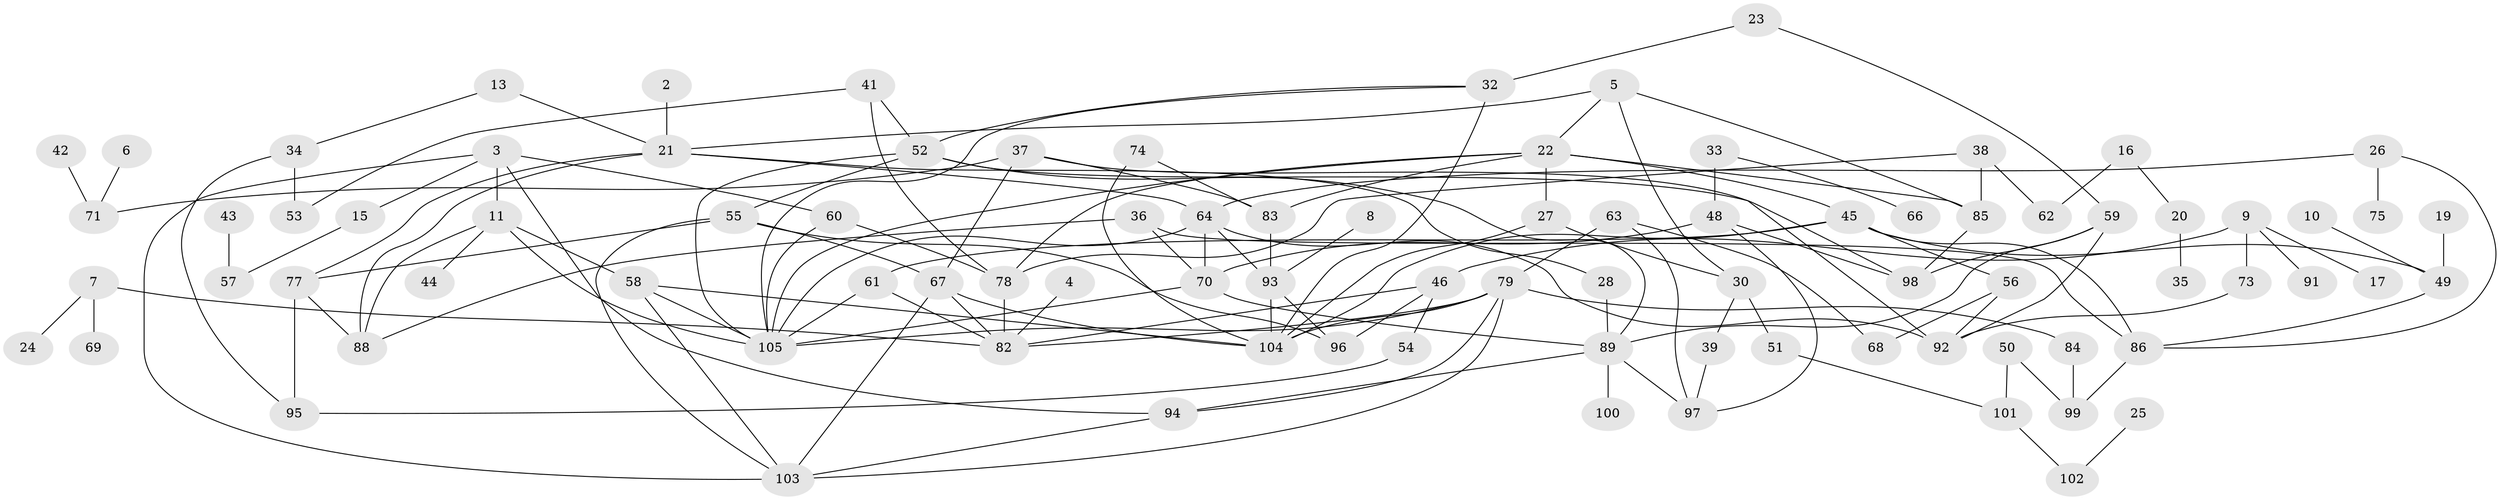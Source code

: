 // original degree distribution, {5: 0.10738255033557047, 0: 0.09395973154362416, 3: 0.2080536912751678, 1: 0.2080536912751678, 2: 0.22818791946308725, 4: 0.10067114093959731, 7: 0.026845637583892617, 6: 0.013422818791946308, 8: 0.013422818791946308}
// Generated by graph-tools (version 1.1) at 2025/35/03/04/25 23:35:49]
// undirected, 90 vertices, 147 edges
graph export_dot {
  node [color=gray90,style=filled];
  2;
  3;
  4;
  5;
  6;
  7;
  8;
  9;
  10;
  11;
  13;
  15;
  16;
  17;
  19;
  20;
  21;
  22;
  23;
  24;
  25;
  26;
  27;
  28;
  30;
  32;
  33;
  34;
  35;
  36;
  37;
  38;
  39;
  41;
  42;
  43;
  44;
  45;
  46;
  48;
  49;
  50;
  51;
  52;
  53;
  54;
  55;
  56;
  57;
  58;
  59;
  60;
  61;
  62;
  63;
  64;
  66;
  67;
  68;
  69;
  70;
  71;
  73;
  74;
  75;
  77;
  78;
  79;
  82;
  83;
  84;
  85;
  86;
  88;
  89;
  91;
  92;
  93;
  94;
  95;
  96;
  97;
  98;
  99;
  100;
  101;
  102;
  103;
  104;
  105;
  2 -- 21 [weight=1.0];
  3 -- 11 [weight=1.0];
  3 -- 15 [weight=1.0];
  3 -- 60 [weight=1.0];
  3 -- 94 [weight=1.0];
  3 -- 103 [weight=1.0];
  4 -- 82 [weight=1.0];
  5 -- 21 [weight=1.0];
  5 -- 22 [weight=1.0];
  5 -- 30 [weight=1.0];
  5 -- 85 [weight=1.0];
  6 -- 71 [weight=1.0];
  7 -- 24 [weight=1.0];
  7 -- 69 [weight=1.0];
  7 -- 82 [weight=1.0];
  8 -- 93 [weight=1.0];
  9 -- 17 [weight=1.0];
  9 -- 46 [weight=1.0];
  9 -- 73 [weight=1.0];
  9 -- 91 [weight=1.0];
  10 -- 49 [weight=1.0];
  11 -- 44 [weight=1.0];
  11 -- 58 [weight=1.0];
  11 -- 88 [weight=1.0];
  11 -- 105 [weight=1.0];
  13 -- 21 [weight=1.0];
  13 -- 34 [weight=1.0];
  15 -- 57 [weight=1.0];
  16 -- 20 [weight=1.0];
  16 -- 62 [weight=1.0];
  19 -- 49 [weight=1.0];
  20 -- 35 [weight=1.0];
  21 -- 28 [weight=1.0];
  21 -- 64 [weight=1.0];
  21 -- 77 [weight=1.0];
  21 -- 88 [weight=1.0];
  22 -- 27 [weight=1.0];
  22 -- 45 [weight=1.0];
  22 -- 78 [weight=1.0];
  22 -- 83 [weight=1.0];
  22 -- 85 [weight=1.0];
  22 -- 105 [weight=1.0];
  23 -- 32 [weight=1.0];
  23 -- 59 [weight=1.0];
  25 -- 102 [weight=1.0];
  26 -- 64 [weight=1.0];
  26 -- 75 [weight=1.0];
  26 -- 86 [weight=1.0];
  27 -- 30 [weight=1.0];
  27 -- 104 [weight=1.0];
  28 -- 89 [weight=1.0];
  30 -- 39 [weight=1.0];
  30 -- 51 [weight=1.0];
  32 -- 52 [weight=1.0];
  32 -- 104 [weight=2.0];
  32 -- 105 [weight=1.0];
  33 -- 48 [weight=2.0];
  33 -- 66 [weight=1.0];
  34 -- 53 [weight=1.0];
  34 -- 95 [weight=1.0];
  36 -- 70 [weight=1.0];
  36 -- 86 [weight=1.0];
  36 -- 88 [weight=1.0];
  37 -- 67 [weight=1.0];
  37 -- 71 [weight=2.0];
  37 -- 83 [weight=1.0];
  37 -- 92 [weight=1.0];
  38 -- 62 [weight=1.0];
  38 -- 78 [weight=1.0];
  38 -- 85 [weight=1.0];
  39 -- 97 [weight=1.0];
  41 -- 52 [weight=1.0];
  41 -- 53 [weight=1.0];
  41 -- 78 [weight=1.0];
  42 -- 71 [weight=1.0];
  43 -- 57 [weight=1.0];
  45 -- 49 [weight=1.0];
  45 -- 56 [weight=1.0];
  45 -- 61 [weight=1.0];
  45 -- 86 [weight=1.0];
  45 -- 104 [weight=1.0];
  46 -- 54 [weight=1.0];
  46 -- 82 [weight=1.0];
  46 -- 96 [weight=1.0];
  48 -- 70 [weight=1.0];
  48 -- 97 [weight=1.0];
  48 -- 98 [weight=1.0];
  49 -- 86 [weight=1.0];
  50 -- 99 [weight=1.0];
  50 -- 101 [weight=1.0];
  51 -- 101 [weight=1.0];
  52 -- 55 [weight=1.0];
  52 -- 89 [weight=1.0];
  52 -- 98 [weight=1.0];
  52 -- 105 [weight=1.0];
  54 -- 95 [weight=1.0];
  55 -- 67 [weight=1.0];
  55 -- 77 [weight=1.0];
  55 -- 96 [weight=1.0];
  55 -- 103 [weight=1.0];
  56 -- 68 [weight=1.0];
  56 -- 92 [weight=1.0];
  58 -- 103 [weight=1.0];
  58 -- 104 [weight=1.0];
  58 -- 105 [weight=1.0];
  59 -- 89 [weight=1.0];
  59 -- 92 [weight=1.0];
  59 -- 98 [weight=1.0];
  60 -- 78 [weight=1.0];
  60 -- 105 [weight=1.0];
  61 -- 82 [weight=1.0];
  61 -- 105 [weight=1.0];
  63 -- 68 [weight=1.0];
  63 -- 79 [weight=1.0];
  63 -- 97 [weight=1.0];
  64 -- 70 [weight=1.0];
  64 -- 92 [weight=1.0];
  64 -- 93 [weight=1.0];
  64 -- 105 [weight=1.0];
  67 -- 82 [weight=1.0];
  67 -- 103 [weight=1.0];
  67 -- 104 [weight=1.0];
  70 -- 89 [weight=1.0];
  70 -- 105 [weight=1.0];
  73 -- 92 [weight=1.0];
  74 -- 83 [weight=1.0];
  74 -- 104 [weight=1.0];
  77 -- 88 [weight=1.0];
  77 -- 95 [weight=1.0];
  78 -- 82 [weight=1.0];
  79 -- 82 [weight=1.0];
  79 -- 84 [weight=1.0];
  79 -- 94 [weight=1.0];
  79 -- 103 [weight=1.0];
  79 -- 104 [weight=1.0];
  79 -- 105 [weight=1.0];
  83 -- 93 [weight=1.0];
  84 -- 99 [weight=1.0];
  85 -- 98 [weight=1.0];
  86 -- 99 [weight=1.0];
  89 -- 94 [weight=1.0];
  89 -- 97 [weight=1.0];
  89 -- 100 [weight=1.0];
  93 -- 96 [weight=1.0];
  93 -- 104 [weight=1.0];
  94 -- 103 [weight=1.0];
  101 -- 102 [weight=1.0];
}
